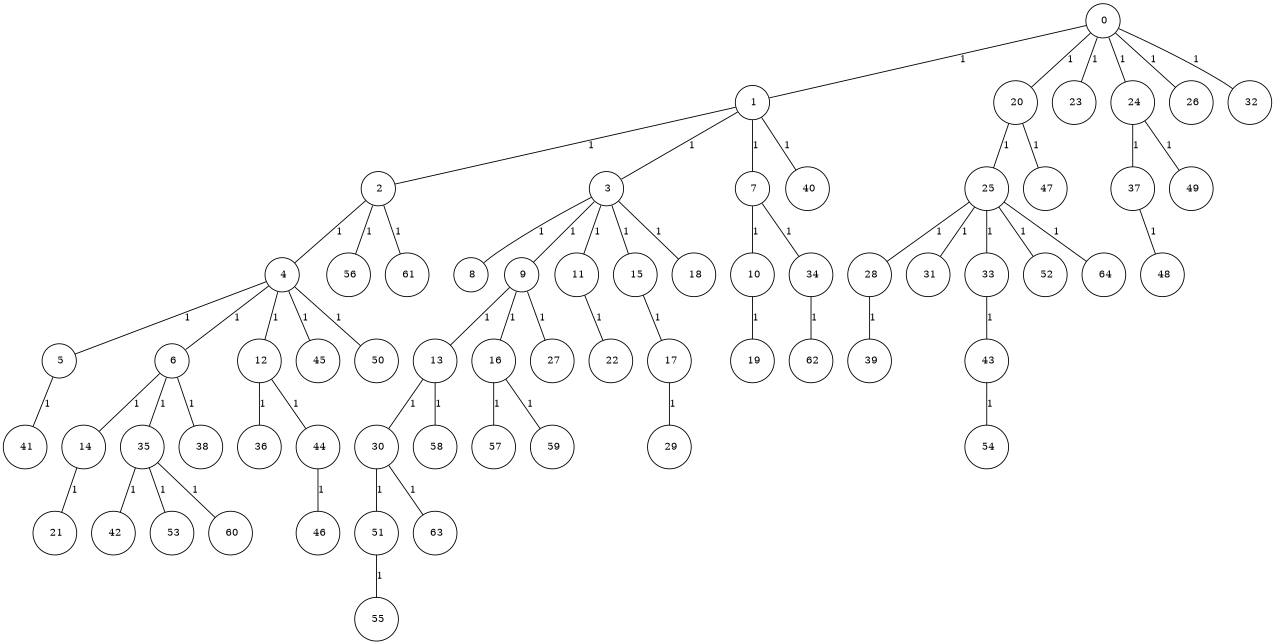 graph G {
size="8.5,11;"
ratio = "expand;"
fixedsize="true;"
overlap="scale;"
node[shape=circle,width=.12,hight=.12,fontsize=12]
edge[fontsize=12]

0[label=" 0" color=black, pos="2.5821543,0.5192042!"];
1[label=" 1" color=black, pos="1.5766164,1.6218523!"];
2[label=" 2" color=black, pos="2.0085798,0.6099882!"];
3[label=" 3" color=black, pos="0.13422908,2.8373986!"];
4[label=" 4" color=black, pos="0.36496098,2.8617495!"];
5[label=" 5" color=black, pos="1.602757,0.17792759!"];
6[label=" 6" color=black, pos="0.439796,1.2529735!"];
7[label=" 7" color=black, pos="0.82959521,0.99121381!"];
8[label=" 8" color=black, pos="2.3058978,2.3142578!"];
9[label=" 9" color=black, pos="0.57896509,0.077486492!"];
10[label=" 10" color=black, pos="1.6876303,1.3660713!"];
11[label=" 11" color=black, pos="0.43620249,2.4419357!"];
12[label=" 12" color=black, pos="2.8680307,1.4876713!"];
13[label=" 13" color=black, pos="2.9249096,2.1615034!"];
14[label=" 14" color=black, pos="2.7459737,1.9070843!"];
15[label=" 15" color=black, pos="2.5933257,1.9873184!"];
16[label=" 16" color=black, pos="2.4087161,0.78173772!"];
17[label=" 17" color=black, pos="0.23768636,1.5752261!"];
18[label=" 18" color=black, pos="0.5466989,1.747176!"];
19[label=" 19" color=black, pos="2.1447673,0.78406486!"];
20[label=" 20" color=black, pos="2.4927968,0.48358579!"];
21[label=" 21" color=black, pos="0.93733512,2.7824119!"];
22[label=" 22" color=black, pos="1.0595662,2.2588777!"];
23[label=" 23" color=black, pos="1.5877943,1.5521154!"];
24[label=" 24" color=black, pos="1.5477724,1.9841916!"];
25[label=" 25" color=black, pos="1.1930773,1.7107754!"];
26[label=" 26" color=black, pos="2.5007152,1.7226776!"];
27[label=" 27" color=black, pos="0.64706307,1.6582806!"];
28[label=" 28" color=black, pos="1.7784786,1.5575663!"];
29[label=" 29" color=black, pos="1.7869556,2.3991226!"];
30[label=" 30" color=black, pos="0.029474454,2.4994137!"];
31[label=" 31" color=black, pos="2.9041964,0.61377921!"];
32[label=" 32" color=black, pos="1.3853822,0.2374276!"];
33[label=" 33" color=black, pos="2.1573886,0.31823569!"];
34[label=" 34" color=black, pos="1.4061544,2.3035863!"];
35[label=" 35" color=black, pos="1.5476557,1.1930774!"];
36[label=" 36" color=black, pos="1.1037332,1.0419481!"];
37[label=" 37" color=black, pos="2.0906219,1.7372106!"];
38[label=" 38" color=black, pos="2.099071,0.73736512!"];
39[label=" 39" color=black, pos="0.28815332,2.4552363!"];
40[label=" 40" color=black, pos="2.9491152,1.251995!"];
41[label=" 41" color=black, pos="1.6408669,0.76460752!"];
42[label=" 42" color=black, pos="2.6111439,2.1002387!"];
43[label=" 43" color=black, pos="2.0300606,1.4849341!"];
44[label=" 44" color=black, pos="1.0439597,1.0244826!"];
45[label=" 45" color=black, pos="2.967953,2.254678!"];
46[label=" 46" color=black, pos="1.9983174,0.070291402!"];
47[label=" 47" color=black, pos="2.3431874,2.9600062!"];
48[label=" 48" color=black, pos="2.2181916,2.3988063!"];
49[label=" 49" color=black, pos="0.78223188,0.90607968!"];
50[label=" 50" color=black, pos="2.2316076,0.55217552!"];
51[label=" 51" color=black, pos="1.2996345,2.395462!"];
52[label=" 52" color=black, pos="1.5639918,1.4781759!"];
53[label=" 53" color=black, pos="0.1816378,0.59896874!"];
54[label=" 54" color=black, pos="0.72489692,0.46642598!"];
55[label=" 55" color=black, pos="2.1947878,0.36038692!"];
56[label=" 56" color=black, pos="0.63843344,2.2720378!"];
57[label=" 57" color=black, pos="0.92260712,0.81404115!"];
58[label=" 58" color=black, pos="0.18443587,0.41588299!"];
59[label=" 59" color=black, pos="1.4033263,0.82766457!"];
60[label=" 60" color=black, pos="1.2312897,2.4992629!"];
61[label=" 61" color=black, pos="2.0386943,2.5928827!"];
62[label=" 62" color=black, pos="1.7674918,0.83167552!"];
63[label=" 63" color=black, pos="2.4857409,2.375259!"];
64[label=" 64" color=black, pos="2.9512557,0.54483964!"];
0--1[label="1"]
0--20[label="1"]
0--23[label="1"]
0--24[label="1"]
0--26[label="1"]
0--32[label="1"]
1--2[label="1"]
1--3[label="1"]
1--7[label="1"]
1--40[label="1"]
2--4[label="1"]
2--56[label="1"]
2--61[label="1"]
3--8[label="1"]
3--9[label="1"]
3--11[label="1"]
3--15[label="1"]
3--18[label="1"]
4--5[label="1"]
4--6[label="1"]
4--12[label="1"]
4--45[label="1"]
4--50[label="1"]
5--41[label="1"]
6--14[label="1"]
6--35[label="1"]
6--38[label="1"]
7--10[label="1"]
7--34[label="1"]
9--13[label="1"]
9--16[label="1"]
9--27[label="1"]
10--19[label="1"]
11--22[label="1"]
12--36[label="1"]
12--44[label="1"]
13--30[label="1"]
13--58[label="1"]
14--21[label="1"]
15--17[label="1"]
16--57[label="1"]
16--59[label="1"]
17--29[label="1"]
20--25[label="1"]
20--47[label="1"]
24--37[label="1"]
24--49[label="1"]
25--28[label="1"]
25--31[label="1"]
25--33[label="1"]
25--52[label="1"]
25--64[label="1"]
28--39[label="1"]
30--51[label="1"]
30--63[label="1"]
33--43[label="1"]
34--62[label="1"]
35--42[label="1"]
35--53[label="1"]
35--60[label="1"]
37--48[label="1"]
43--54[label="1"]
44--46[label="1"]
51--55[label="1"]

}

